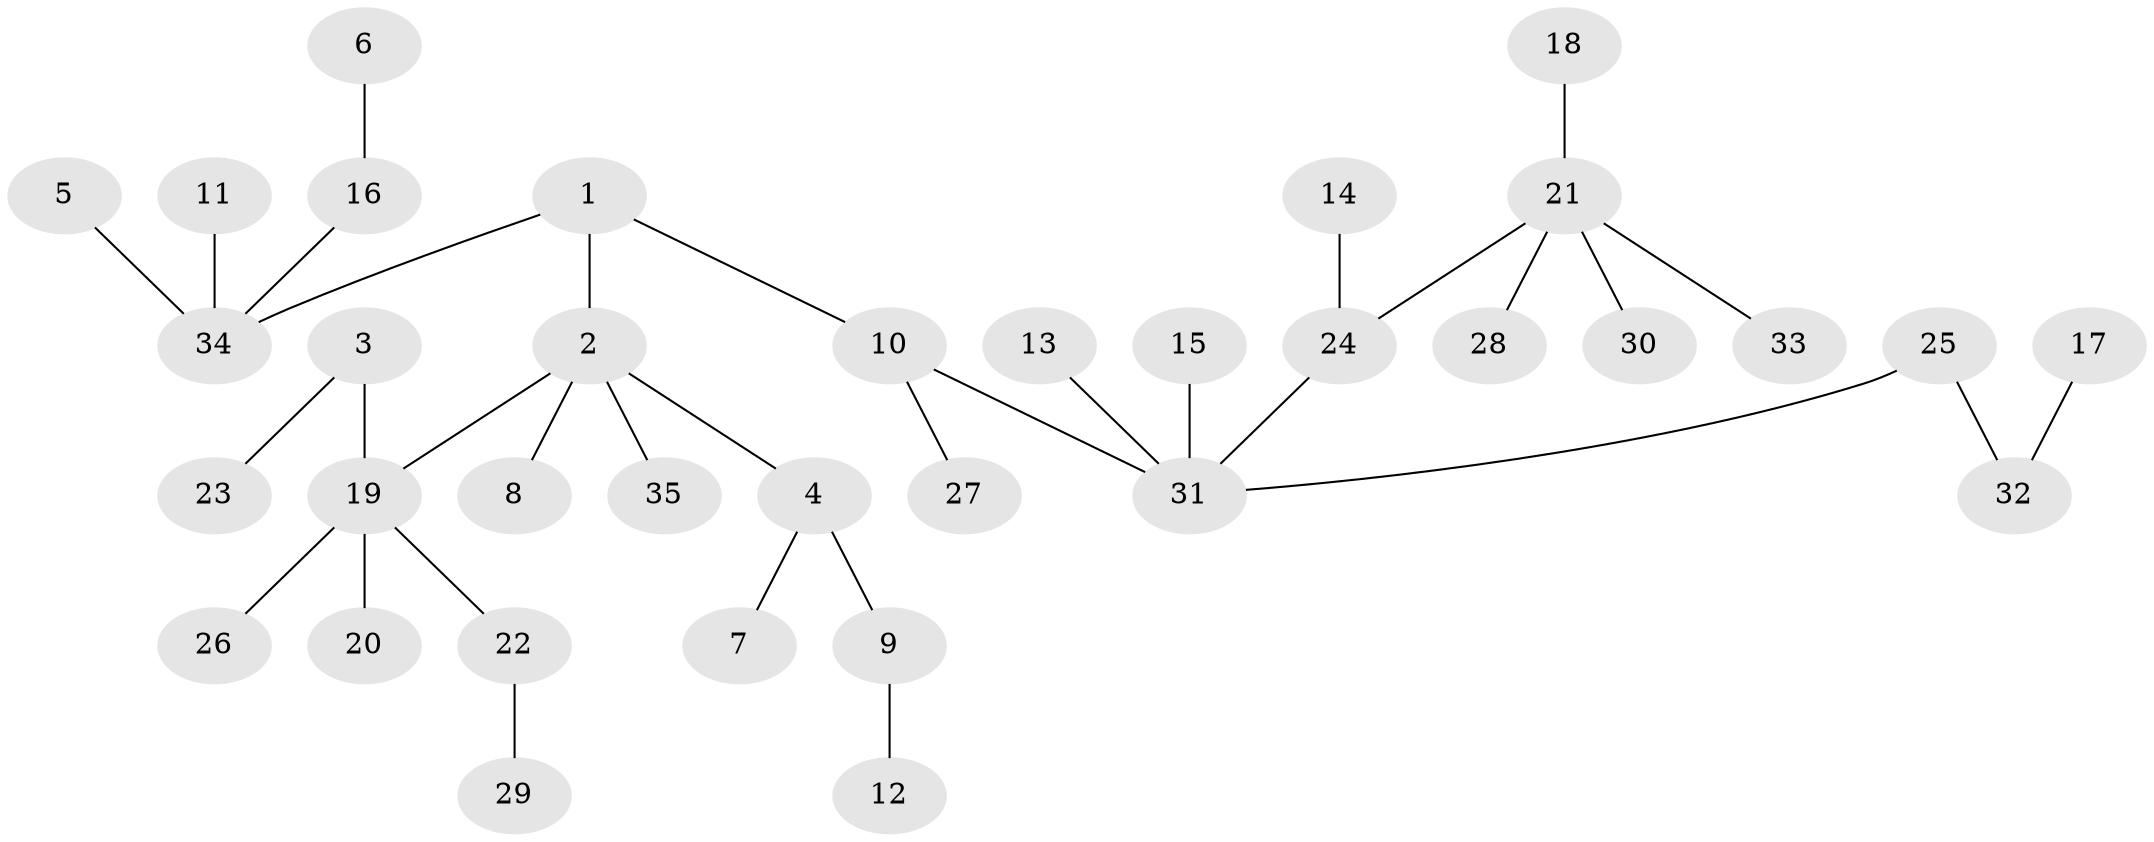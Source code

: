 // original degree distribution, {5: 0.043478260869565216, 3: 0.18840579710144928, 4: 0.043478260869565216, 2: 0.21739130434782608, 1: 0.4927536231884058, 6: 0.014492753623188406}
// Generated by graph-tools (version 1.1) at 2025/50/03/09/25 03:50:18]
// undirected, 35 vertices, 34 edges
graph export_dot {
graph [start="1"]
  node [color=gray90,style=filled];
  1;
  2;
  3;
  4;
  5;
  6;
  7;
  8;
  9;
  10;
  11;
  12;
  13;
  14;
  15;
  16;
  17;
  18;
  19;
  20;
  21;
  22;
  23;
  24;
  25;
  26;
  27;
  28;
  29;
  30;
  31;
  32;
  33;
  34;
  35;
  1 -- 2 [weight=1.0];
  1 -- 10 [weight=1.0];
  1 -- 34 [weight=1.0];
  2 -- 4 [weight=1.0];
  2 -- 8 [weight=1.0];
  2 -- 19 [weight=1.0];
  2 -- 35 [weight=1.0];
  3 -- 19 [weight=1.0];
  3 -- 23 [weight=1.0];
  4 -- 7 [weight=1.0];
  4 -- 9 [weight=1.0];
  5 -- 34 [weight=1.0];
  6 -- 16 [weight=1.0];
  9 -- 12 [weight=1.0];
  10 -- 27 [weight=1.0];
  10 -- 31 [weight=1.0];
  11 -- 34 [weight=1.0];
  13 -- 31 [weight=1.0];
  14 -- 24 [weight=1.0];
  15 -- 31 [weight=1.0];
  16 -- 34 [weight=1.0];
  17 -- 32 [weight=1.0];
  18 -- 21 [weight=1.0];
  19 -- 20 [weight=1.0];
  19 -- 22 [weight=1.0];
  19 -- 26 [weight=1.0];
  21 -- 24 [weight=1.0];
  21 -- 28 [weight=1.0];
  21 -- 30 [weight=1.0];
  21 -- 33 [weight=1.0];
  22 -- 29 [weight=1.0];
  24 -- 31 [weight=1.0];
  25 -- 31 [weight=1.0];
  25 -- 32 [weight=1.0];
}
